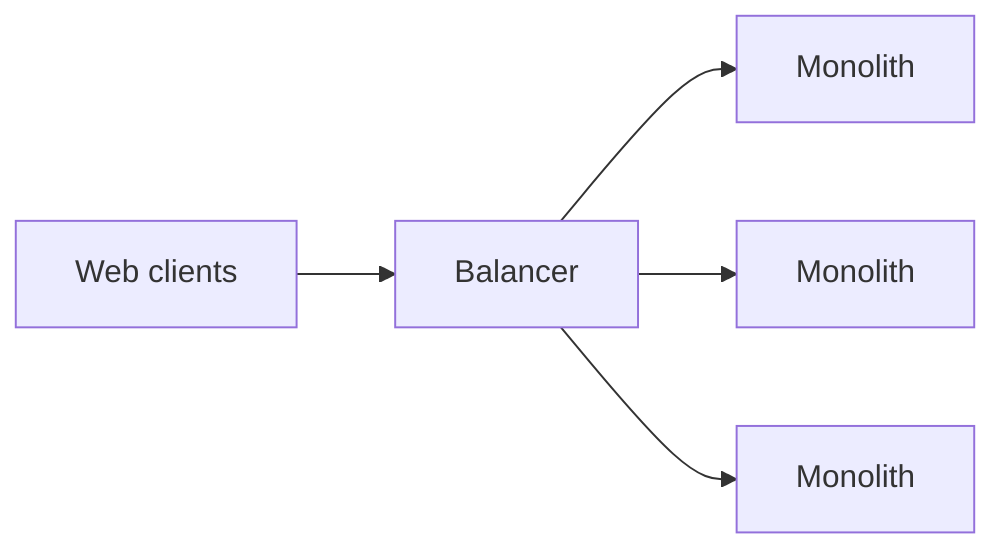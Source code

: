 flowchart LR
    Clients[Web clients] --> Balancer

    A[Monolith]
    B[Monolith]
    C[Monolith]

    Balancer --> A
    Balancer --> B
    Balancer --> C